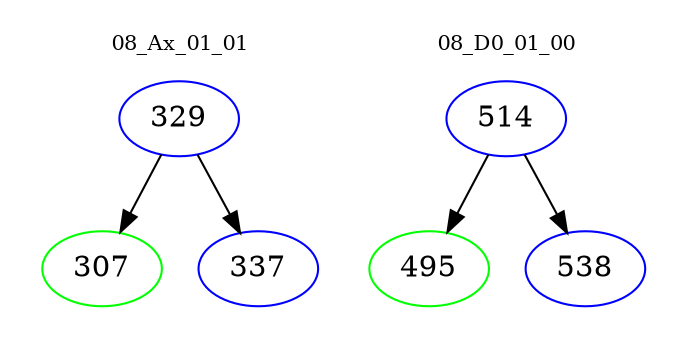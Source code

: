 digraph{
subgraph cluster_0 {
color = white
label = "08_Ax_01_01";
fontsize=10;
T0_329 [label="329", color="blue"]
T0_329 -> T0_307 [color="black"]
T0_307 [label="307", color="green"]
T0_329 -> T0_337 [color="black"]
T0_337 [label="337", color="blue"]
}
subgraph cluster_1 {
color = white
label = "08_D0_01_00";
fontsize=10;
T1_514 [label="514", color="blue"]
T1_514 -> T1_495 [color="black"]
T1_495 [label="495", color="green"]
T1_514 -> T1_538 [color="black"]
T1_538 [label="538", color="blue"]
}
}
